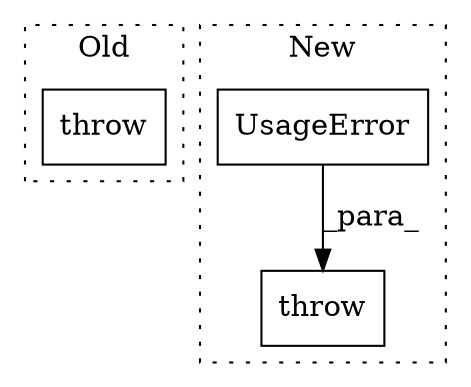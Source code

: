 digraph G {
subgraph cluster0 {
1 [label="throw" a="53" s="1977" l="6" shape="box"];
label = "Old";
style="dotted";
}
subgraph cluster1 {
2 [label="UsageError" a="32" s="2061,2099" l="11,1" shape="box"];
3 [label="throw" a="53" s="2046" l="6" shape="box"];
label = "New";
style="dotted";
}
2 -> 3 [label="_para_"];
}